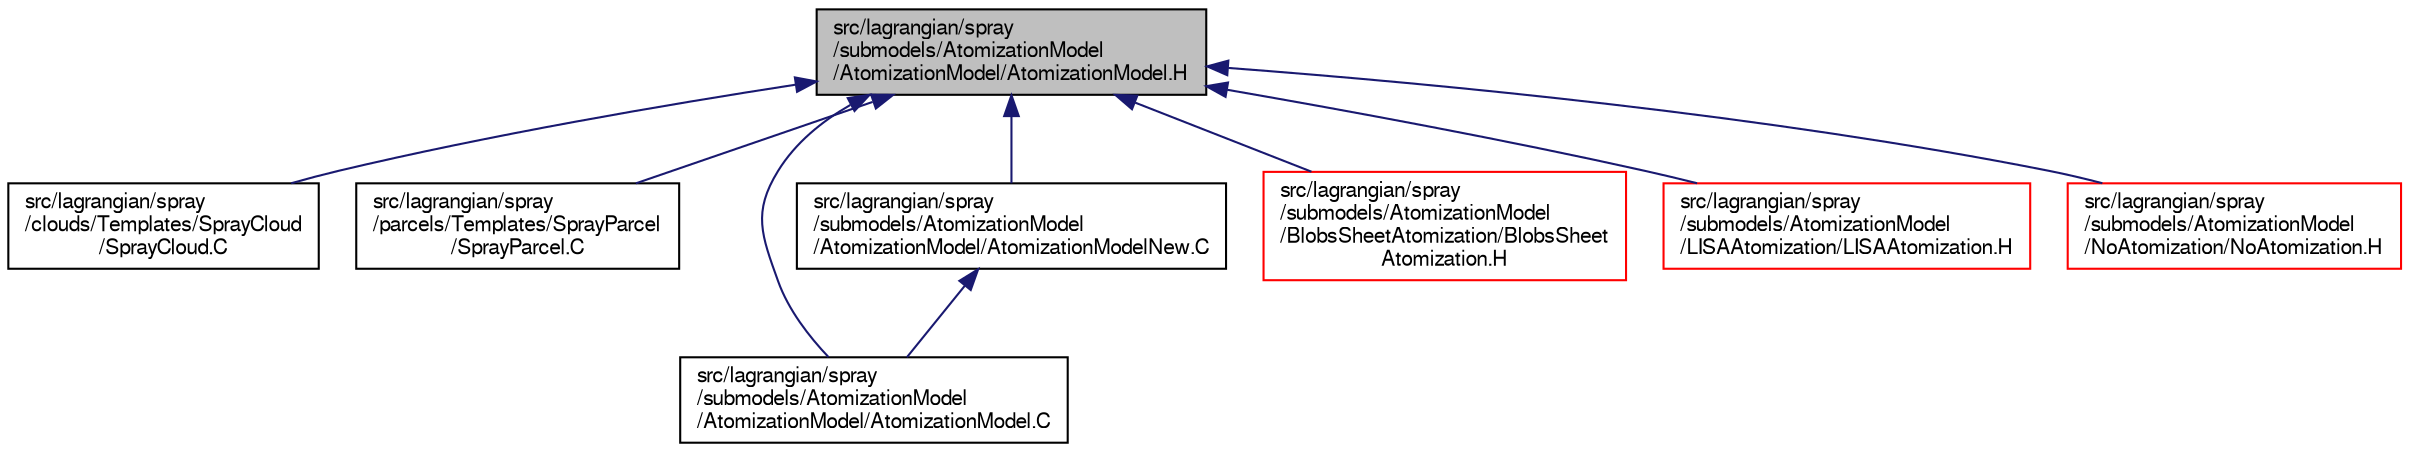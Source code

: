digraph "src/lagrangian/spray/submodels/AtomizationModel/AtomizationModel/AtomizationModel.H"
{
  bgcolor="transparent";
  edge [fontname="FreeSans",fontsize="10",labelfontname="FreeSans",labelfontsize="10"];
  node [fontname="FreeSans",fontsize="10",shape=record];
  Node87 [label="src/lagrangian/spray\l/submodels/AtomizationModel\l/AtomizationModel/AtomizationModel.H",height=0.2,width=0.4,color="black", fillcolor="grey75", style="filled", fontcolor="black"];
  Node87 -> Node88 [dir="back",color="midnightblue",fontsize="10",style="solid",fontname="FreeSans"];
  Node88 [label="src/lagrangian/spray\l/clouds/Templates/SprayCloud\l/SprayCloud.C",height=0.2,width=0.4,color="black",URL="$a06656.html"];
  Node87 -> Node89 [dir="back",color="midnightblue",fontsize="10",style="solid",fontname="FreeSans"];
  Node89 [label="src/lagrangian/spray\l/parcels/Templates/SprayParcel\l/SprayParcel.C",height=0.2,width=0.4,color="black",URL="$a06686.html"];
  Node87 -> Node90 [dir="back",color="midnightblue",fontsize="10",style="solid",fontname="FreeSans"];
  Node90 [label="src/lagrangian/spray\l/submodels/AtomizationModel\l/AtomizationModel/AtomizationModel.C",height=0.2,width=0.4,color="black",URL="$a06698.html"];
  Node87 -> Node91 [dir="back",color="midnightblue",fontsize="10",style="solid",fontname="FreeSans"];
  Node91 [label="src/lagrangian/spray\l/submodels/AtomizationModel\l/AtomizationModel/AtomizationModelNew.C",height=0.2,width=0.4,color="black",URL="$a06704.html"];
  Node91 -> Node90 [dir="back",color="midnightblue",fontsize="10",style="solid",fontname="FreeSans"];
  Node87 -> Node92 [dir="back",color="midnightblue",fontsize="10",style="solid",fontname="FreeSans"];
  Node92 [label="src/lagrangian/spray\l/submodels/AtomizationModel\l/BlobsSheetAtomization/BlobsSheet\lAtomization.H",height=0.2,width=0.4,color="red",URL="$a06710.html"];
  Node87 -> Node96 [dir="back",color="midnightblue",fontsize="10",style="solid",fontname="FreeSans"];
  Node96 [label="src/lagrangian/spray\l/submodels/AtomizationModel\l/LISAAtomization/LISAAtomization.H",height=0.2,width=0.4,color="red",URL="$a06716.html"];
  Node87 -> Node98 [dir="back",color="midnightblue",fontsize="10",style="solid",fontname="FreeSans"];
  Node98 [label="src/lagrangian/spray\l/submodels/AtomizationModel\l/NoAtomization/NoAtomization.H",height=0.2,width=0.4,color="red",URL="$a06728.html"];
}
